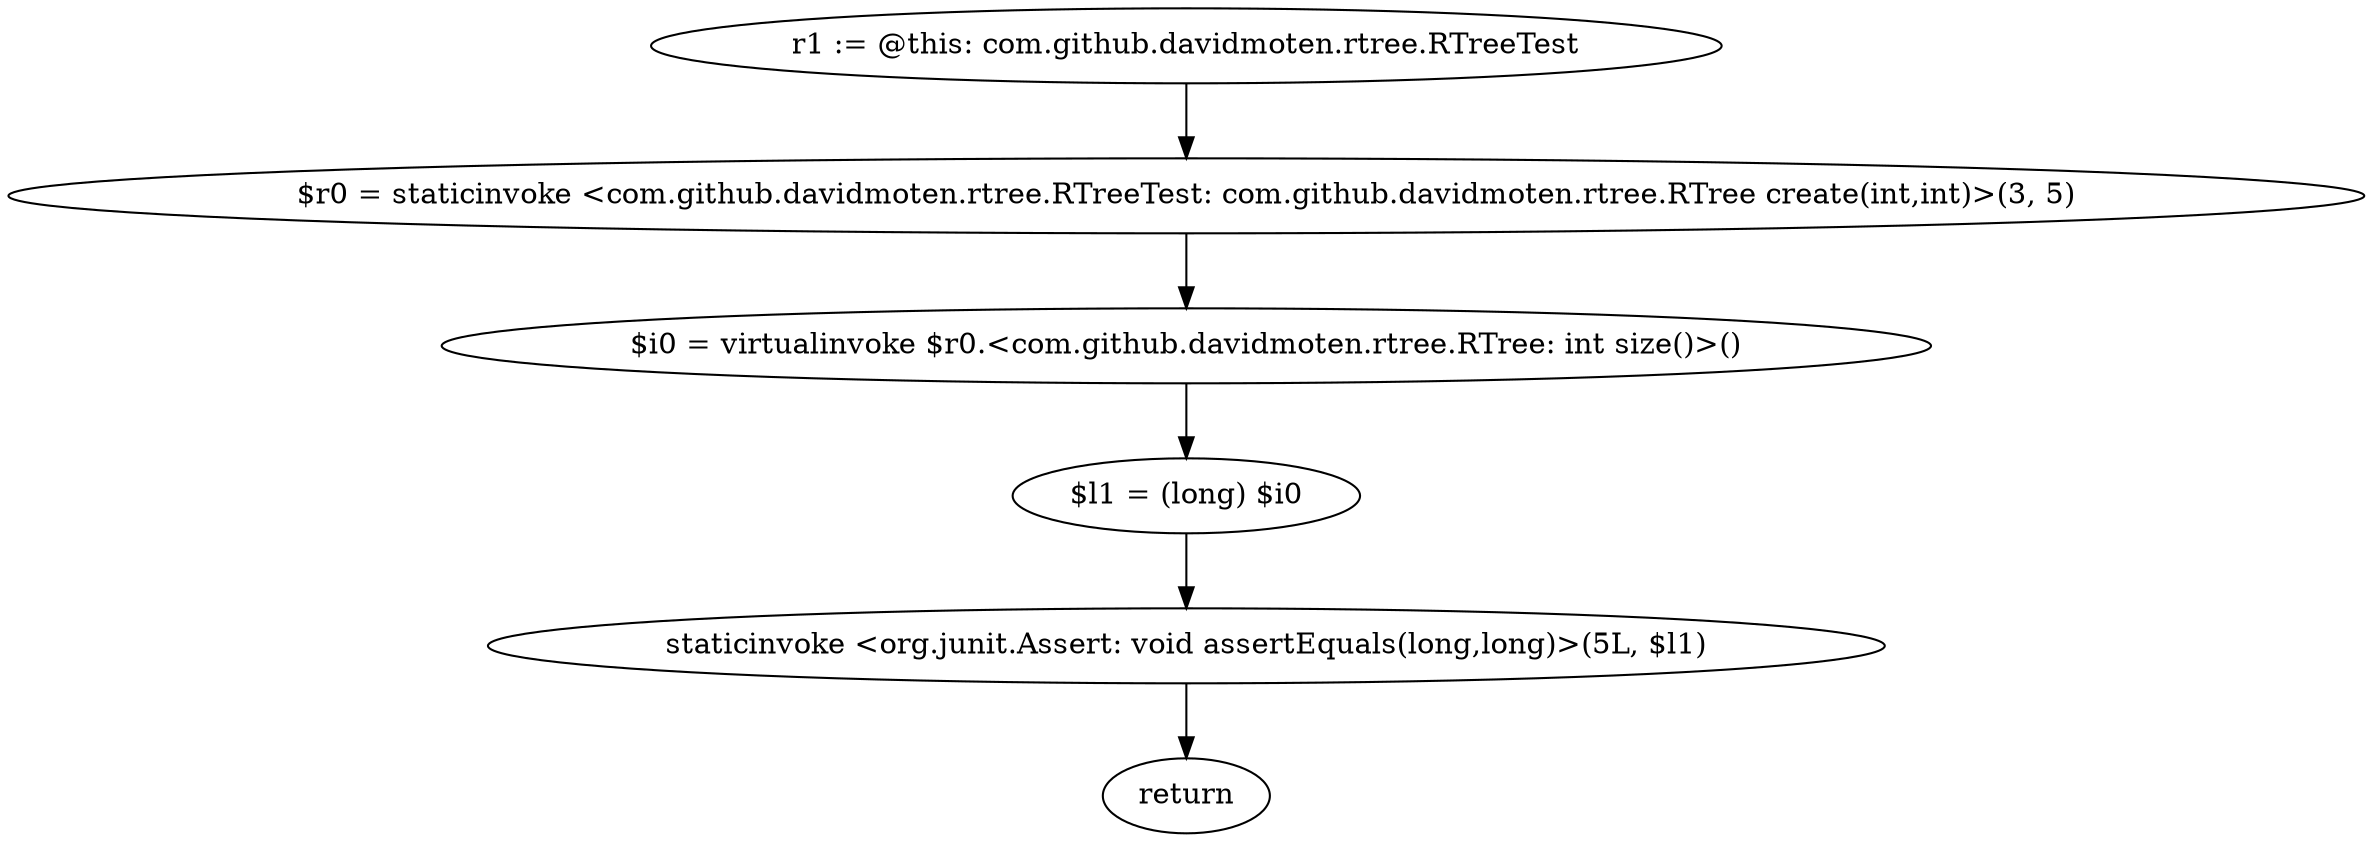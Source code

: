 digraph "unitGraph" {
    "r1 := @this: com.github.davidmoten.rtree.RTreeTest"
    "$r0 = staticinvoke <com.github.davidmoten.rtree.RTreeTest: com.github.davidmoten.rtree.RTree create(int,int)>(3, 5)"
    "$i0 = virtualinvoke $r0.<com.github.davidmoten.rtree.RTree: int size()>()"
    "$l1 = (long) $i0"
    "staticinvoke <org.junit.Assert: void assertEquals(long,long)>(5L, $l1)"
    "return"
    "r1 := @this: com.github.davidmoten.rtree.RTreeTest"->"$r0 = staticinvoke <com.github.davidmoten.rtree.RTreeTest: com.github.davidmoten.rtree.RTree create(int,int)>(3, 5)";
    "$r0 = staticinvoke <com.github.davidmoten.rtree.RTreeTest: com.github.davidmoten.rtree.RTree create(int,int)>(3, 5)"->"$i0 = virtualinvoke $r0.<com.github.davidmoten.rtree.RTree: int size()>()";
    "$i0 = virtualinvoke $r0.<com.github.davidmoten.rtree.RTree: int size()>()"->"$l1 = (long) $i0";
    "$l1 = (long) $i0"->"staticinvoke <org.junit.Assert: void assertEquals(long,long)>(5L, $l1)";
    "staticinvoke <org.junit.Assert: void assertEquals(long,long)>(5L, $l1)"->"return";
}
